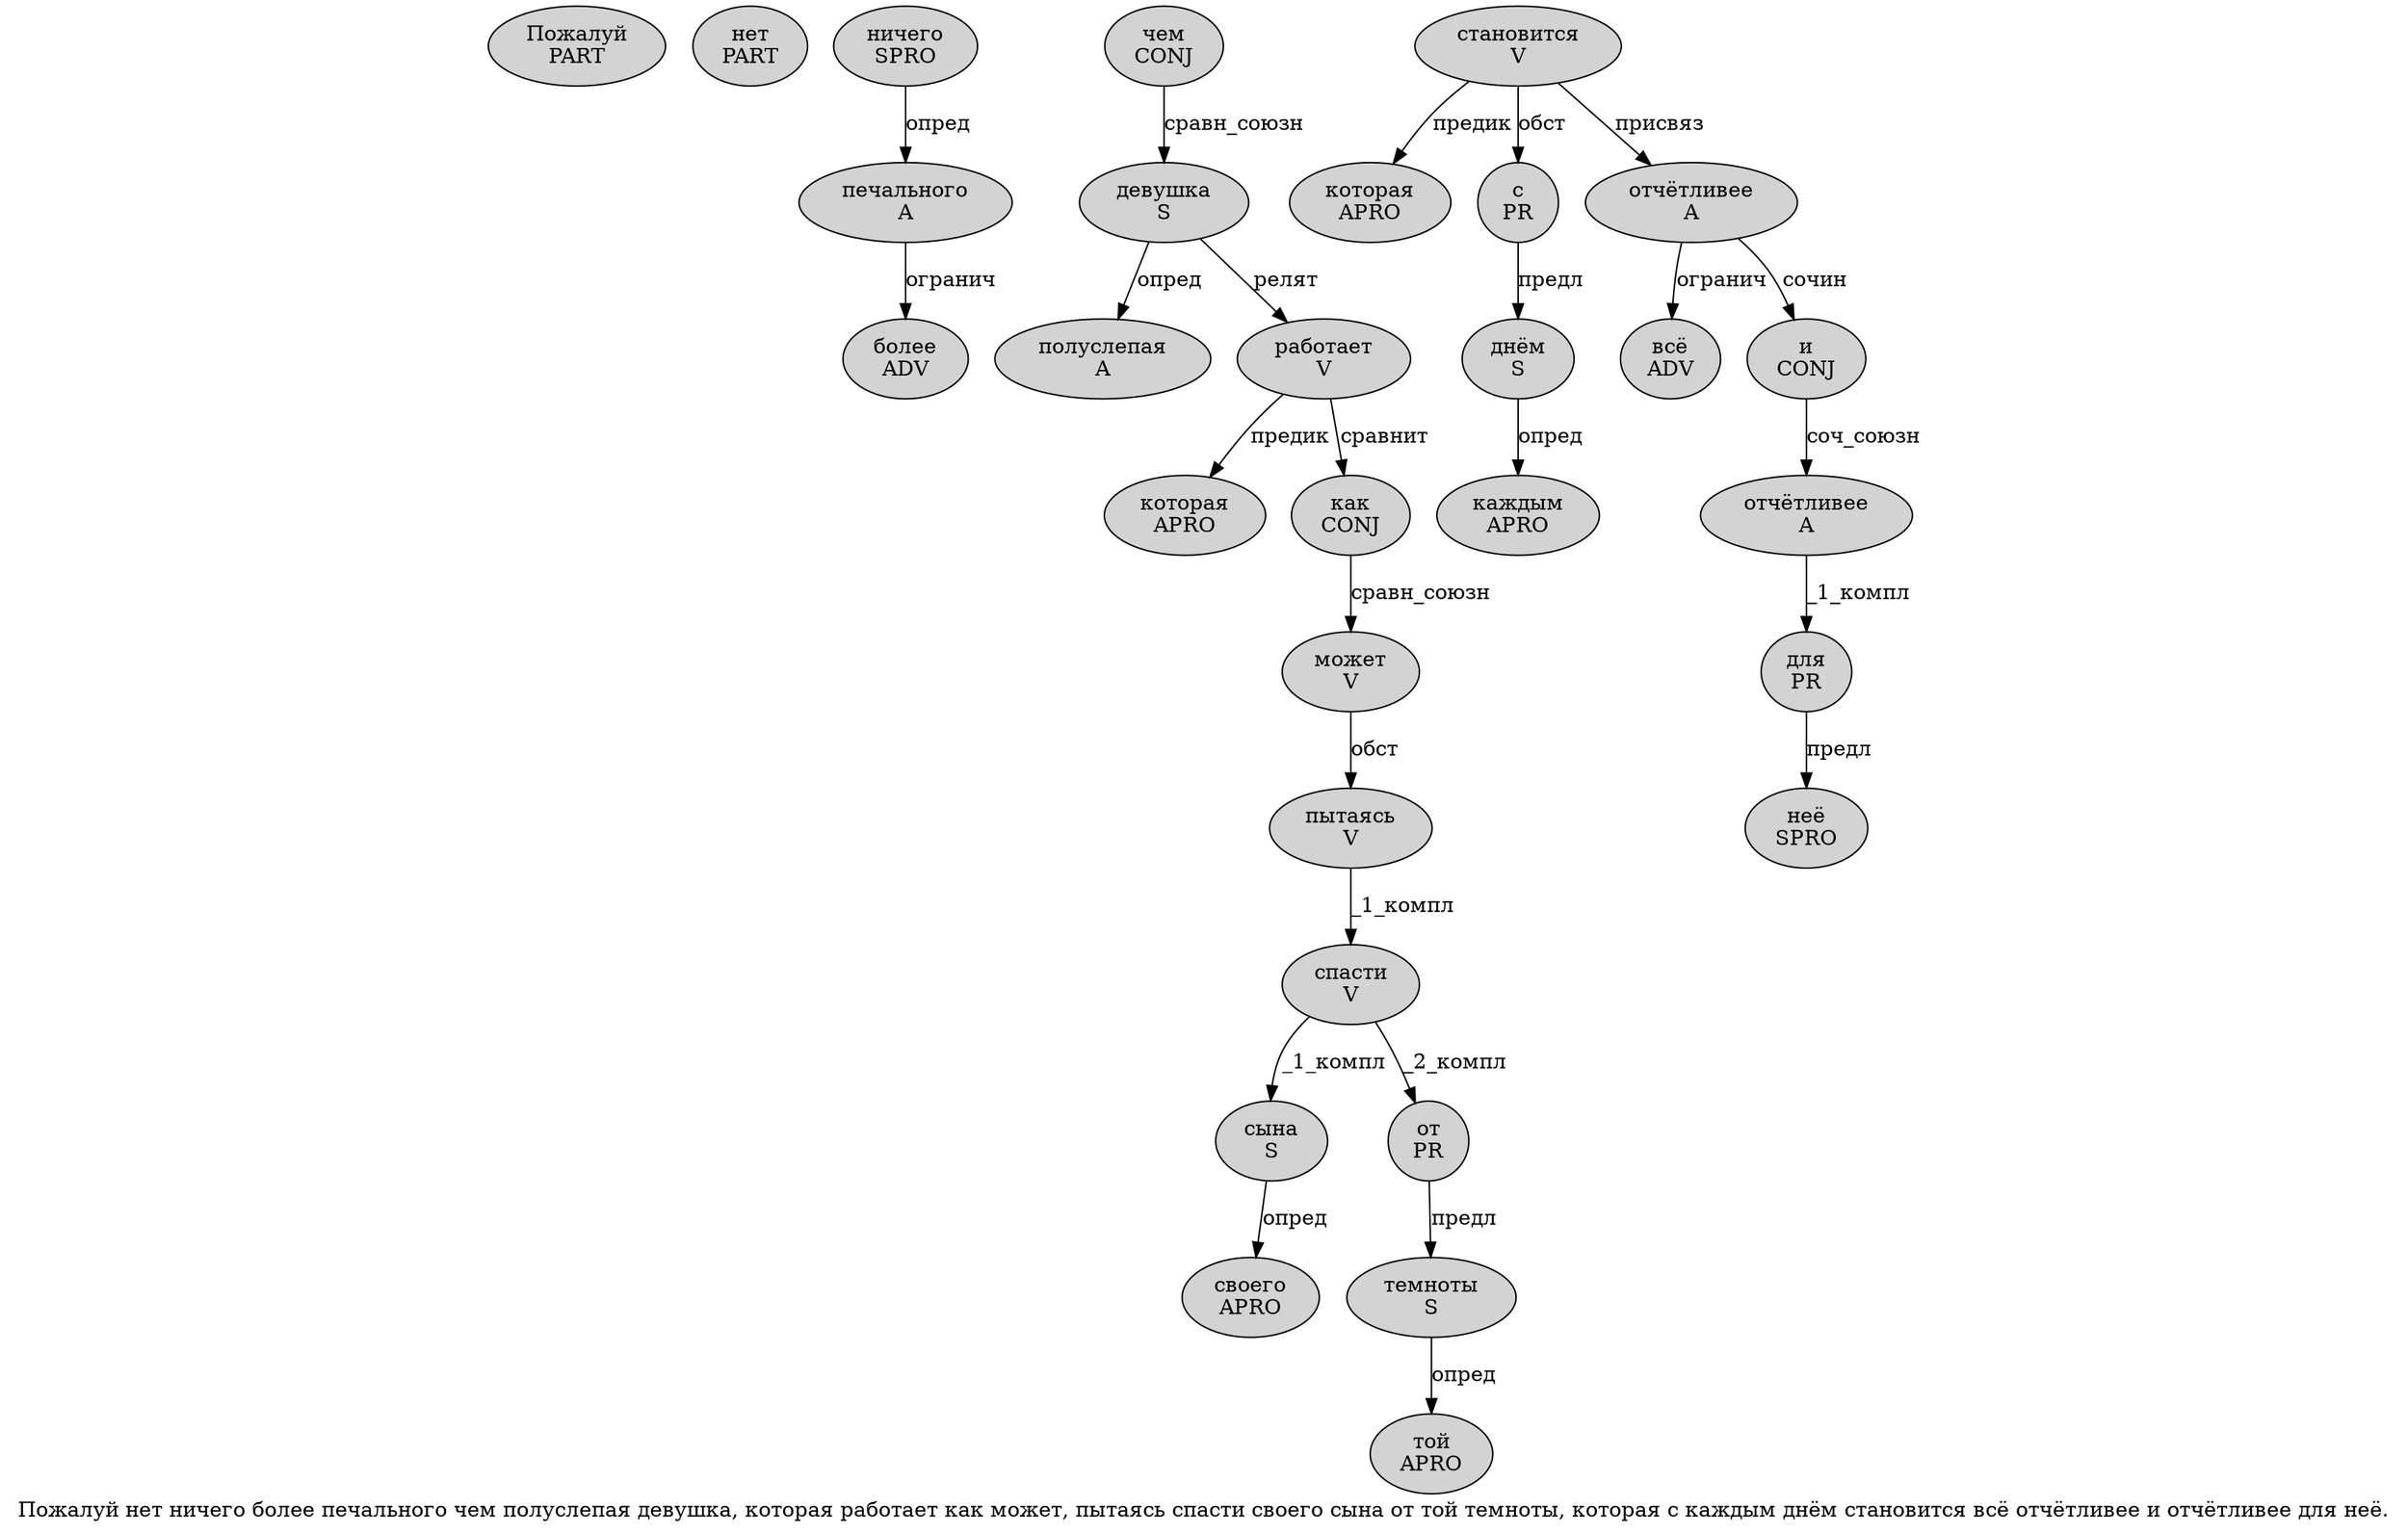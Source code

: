 digraph SENTENCE_1088 {
	graph [label="Пожалуй нет ничего более печального чем полуслепая девушка, которая работает как может, пытаясь спасти своего сына от той темноты, которая с каждым днём становится всё отчётливее и отчётливее для неё."]
	node [style=filled]
		0 [label="Пожалуй
PART" color="" fillcolor=lightgray penwidth=1 shape=ellipse]
		1 [label="нет
PART" color="" fillcolor=lightgray penwidth=1 shape=ellipse]
		2 [label="ничего
SPRO" color="" fillcolor=lightgray penwidth=1 shape=ellipse]
		3 [label="более
ADV" color="" fillcolor=lightgray penwidth=1 shape=ellipse]
		4 [label="печального
A" color="" fillcolor=lightgray penwidth=1 shape=ellipse]
		5 [label="чем
CONJ" color="" fillcolor=lightgray penwidth=1 shape=ellipse]
		6 [label="полуслепая
A" color="" fillcolor=lightgray penwidth=1 shape=ellipse]
		7 [label="девушка
S" color="" fillcolor=lightgray penwidth=1 shape=ellipse]
		9 [label="которая
APRO" color="" fillcolor=lightgray penwidth=1 shape=ellipse]
		10 [label="работает
V" color="" fillcolor=lightgray penwidth=1 shape=ellipse]
		11 [label="как
CONJ" color="" fillcolor=lightgray penwidth=1 shape=ellipse]
		12 [label="может
V" color="" fillcolor=lightgray penwidth=1 shape=ellipse]
		14 [label="пытаясь
V" color="" fillcolor=lightgray penwidth=1 shape=ellipse]
		15 [label="спасти
V" color="" fillcolor=lightgray penwidth=1 shape=ellipse]
		16 [label="своего
APRO" color="" fillcolor=lightgray penwidth=1 shape=ellipse]
		17 [label="сына
S" color="" fillcolor=lightgray penwidth=1 shape=ellipse]
		18 [label="от
PR" color="" fillcolor=lightgray penwidth=1 shape=ellipse]
		19 [label="той
APRO" color="" fillcolor=lightgray penwidth=1 shape=ellipse]
		20 [label="темноты
S" color="" fillcolor=lightgray penwidth=1 shape=ellipse]
		22 [label="которая
APRO" color="" fillcolor=lightgray penwidth=1 shape=ellipse]
		23 [label="с
PR" color="" fillcolor=lightgray penwidth=1 shape=ellipse]
		24 [label="каждым
APRO" color="" fillcolor=lightgray penwidth=1 shape=ellipse]
		25 [label="днём
S" color="" fillcolor=lightgray penwidth=1 shape=ellipse]
		26 [label="становится
V" color="" fillcolor=lightgray penwidth=1 shape=ellipse]
		27 [label="всё
ADV" color="" fillcolor=lightgray penwidth=1 shape=ellipse]
		28 [label="отчётливее
A" color="" fillcolor=lightgray penwidth=1 shape=ellipse]
		29 [label="и
CONJ" color="" fillcolor=lightgray penwidth=1 shape=ellipse]
		30 [label="отчётливее
A" color="" fillcolor=lightgray penwidth=1 shape=ellipse]
		31 [label="для
PR" color="" fillcolor=lightgray penwidth=1 shape=ellipse]
		32 [label="неё
SPRO" color="" fillcolor=lightgray penwidth=1 shape=ellipse]
			25 -> 24 [label="опред"]
			30 -> 31 [label="_1_компл"]
			26 -> 22 [label="предик"]
			26 -> 23 [label="обст"]
			26 -> 28 [label="присвяз"]
			11 -> 12 [label="сравн_союзн"]
			17 -> 16 [label="опред"]
			14 -> 15 [label="_1_компл"]
			10 -> 9 [label="предик"]
			10 -> 11 [label="сравнит"]
			2 -> 4 [label="опред"]
			18 -> 20 [label="предл"]
			23 -> 25 [label="предл"]
			29 -> 30 [label="соч_союзн"]
			4 -> 3 [label="огранич"]
			12 -> 14 [label="обст"]
			5 -> 7 [label="сравн_союзн"]
			31 -> 32 [label="предл"]
			20 -> 19 [label="опред"]
			7 -> 6 [label="опред"]
			7 -> 10 [label="релят"]
			28 -> 27 [label="огранич"]
			28 -> 29 [label="сочин"]
			15 -> 17 [label="_1_компл"]
			15 -> 18 [label="_2_компл"]
}